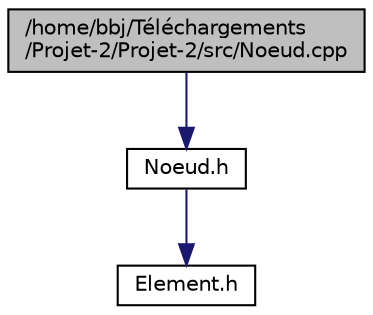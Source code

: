 digraph "/home/bbj/Téléchargements/Projet-2/Projet-2/src/Noeud.cpp"
{
 // LATEX_PDF_SIZE
  edge [fontname="Helvetica",fontsize="10",labelfontname="Helvetica",labelfontsize="10"];
  node [fontname="Helvetica",fontsize="10",shape=record];
  Node1 [label="/home/bbj/Téléchargements\l/Projet-2/Projet-2/src/Noeud.cpp",height=0.2,width=0.4,color="black", fillcolor="grey75", style="filled", fontcolor="black",tooltip=" "];
  Node1 -> Node2 [color="midnightblue",fontsize="10",style="solid"];
  Node2 [label="Noeud.h",height=0.2,width=0.4,color="black", fillcolor="white", style="filled",URL="$Noeud_8h.html",tooltip=" "];
  Node2 -> Node3 [color="midnightblue",fontsize="10",style="solid"];
  Node3 [label="Element.h",height=0.2,width=0.4,color="black", fillcolor="white", style="filled",URL="$Element_8h.html",tooltip=" "];
}
